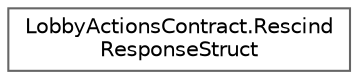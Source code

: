 digraph "Graphical Class Hierarchy"
{
 // LATEX_PDF_SIZE
  bgcolor="transparent";
  edge [fontname=Helvetica,fontsize=10,labelfontname=Helvetica,labelfontsize=10];
  node [fontname=Helvetica,fontsize=10,shape=box,height=0.2,width=0.4];
  rankdir="LR";
  Node0 [id="Node000000",label="LobbyActionsContract.Rescind\lResponseStruct",height=0.2,width=0.4,color="grey40", fillcolor="white", style="filled",URL="$struct_lobby_actions_contract_1_1_rescind_response_struct.html",tooltip="Created:"];
}
